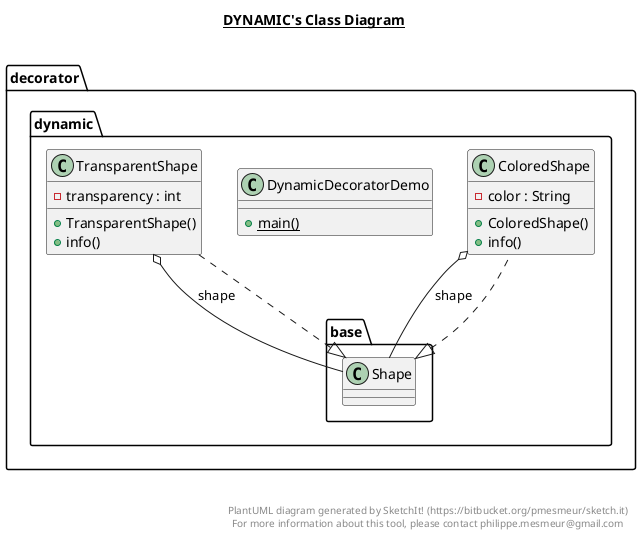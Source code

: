 @startuml

title __DYNAMIC's Class Diagram__\n

  namespace decorator.dynamic {
    class decorator.dynamic.ColoredShape {
        - color : String
        + ColoredShape()
        + info()
    }
  }
  

  namespace decorator.dynamic {
    class decorator.dynamic.DynamicDecoratorDemo {
        {static} + main()
    }
  }
  

  namespace decorator.dynamic {
    class decorator.dynamic.TransparentShape {
        - transparency : int
        + TransparentShape()
        + info()
    }
  }
  

  decorator.dynamic.ColoredShape .up.|> decorator.dynamic.base.Shape
  decorator.dynamic.ColoredShape o-- decorator.dynamic.base.Shape : shape
  decorator.dynamic.TransparentShape .up.|> decorator.dynamic.base.Shape
  decorator.dynamic.TransparentShape o-- decorator.dynamic.base.Shape : shape


right footer


PlantUML diagram generated by SketchIt! (https://bitbucket.org/pmesmeur/sketch.it)
For more information about this tool, please contact philippe.mesmeur@gmail.com
endfooter

@enduml
